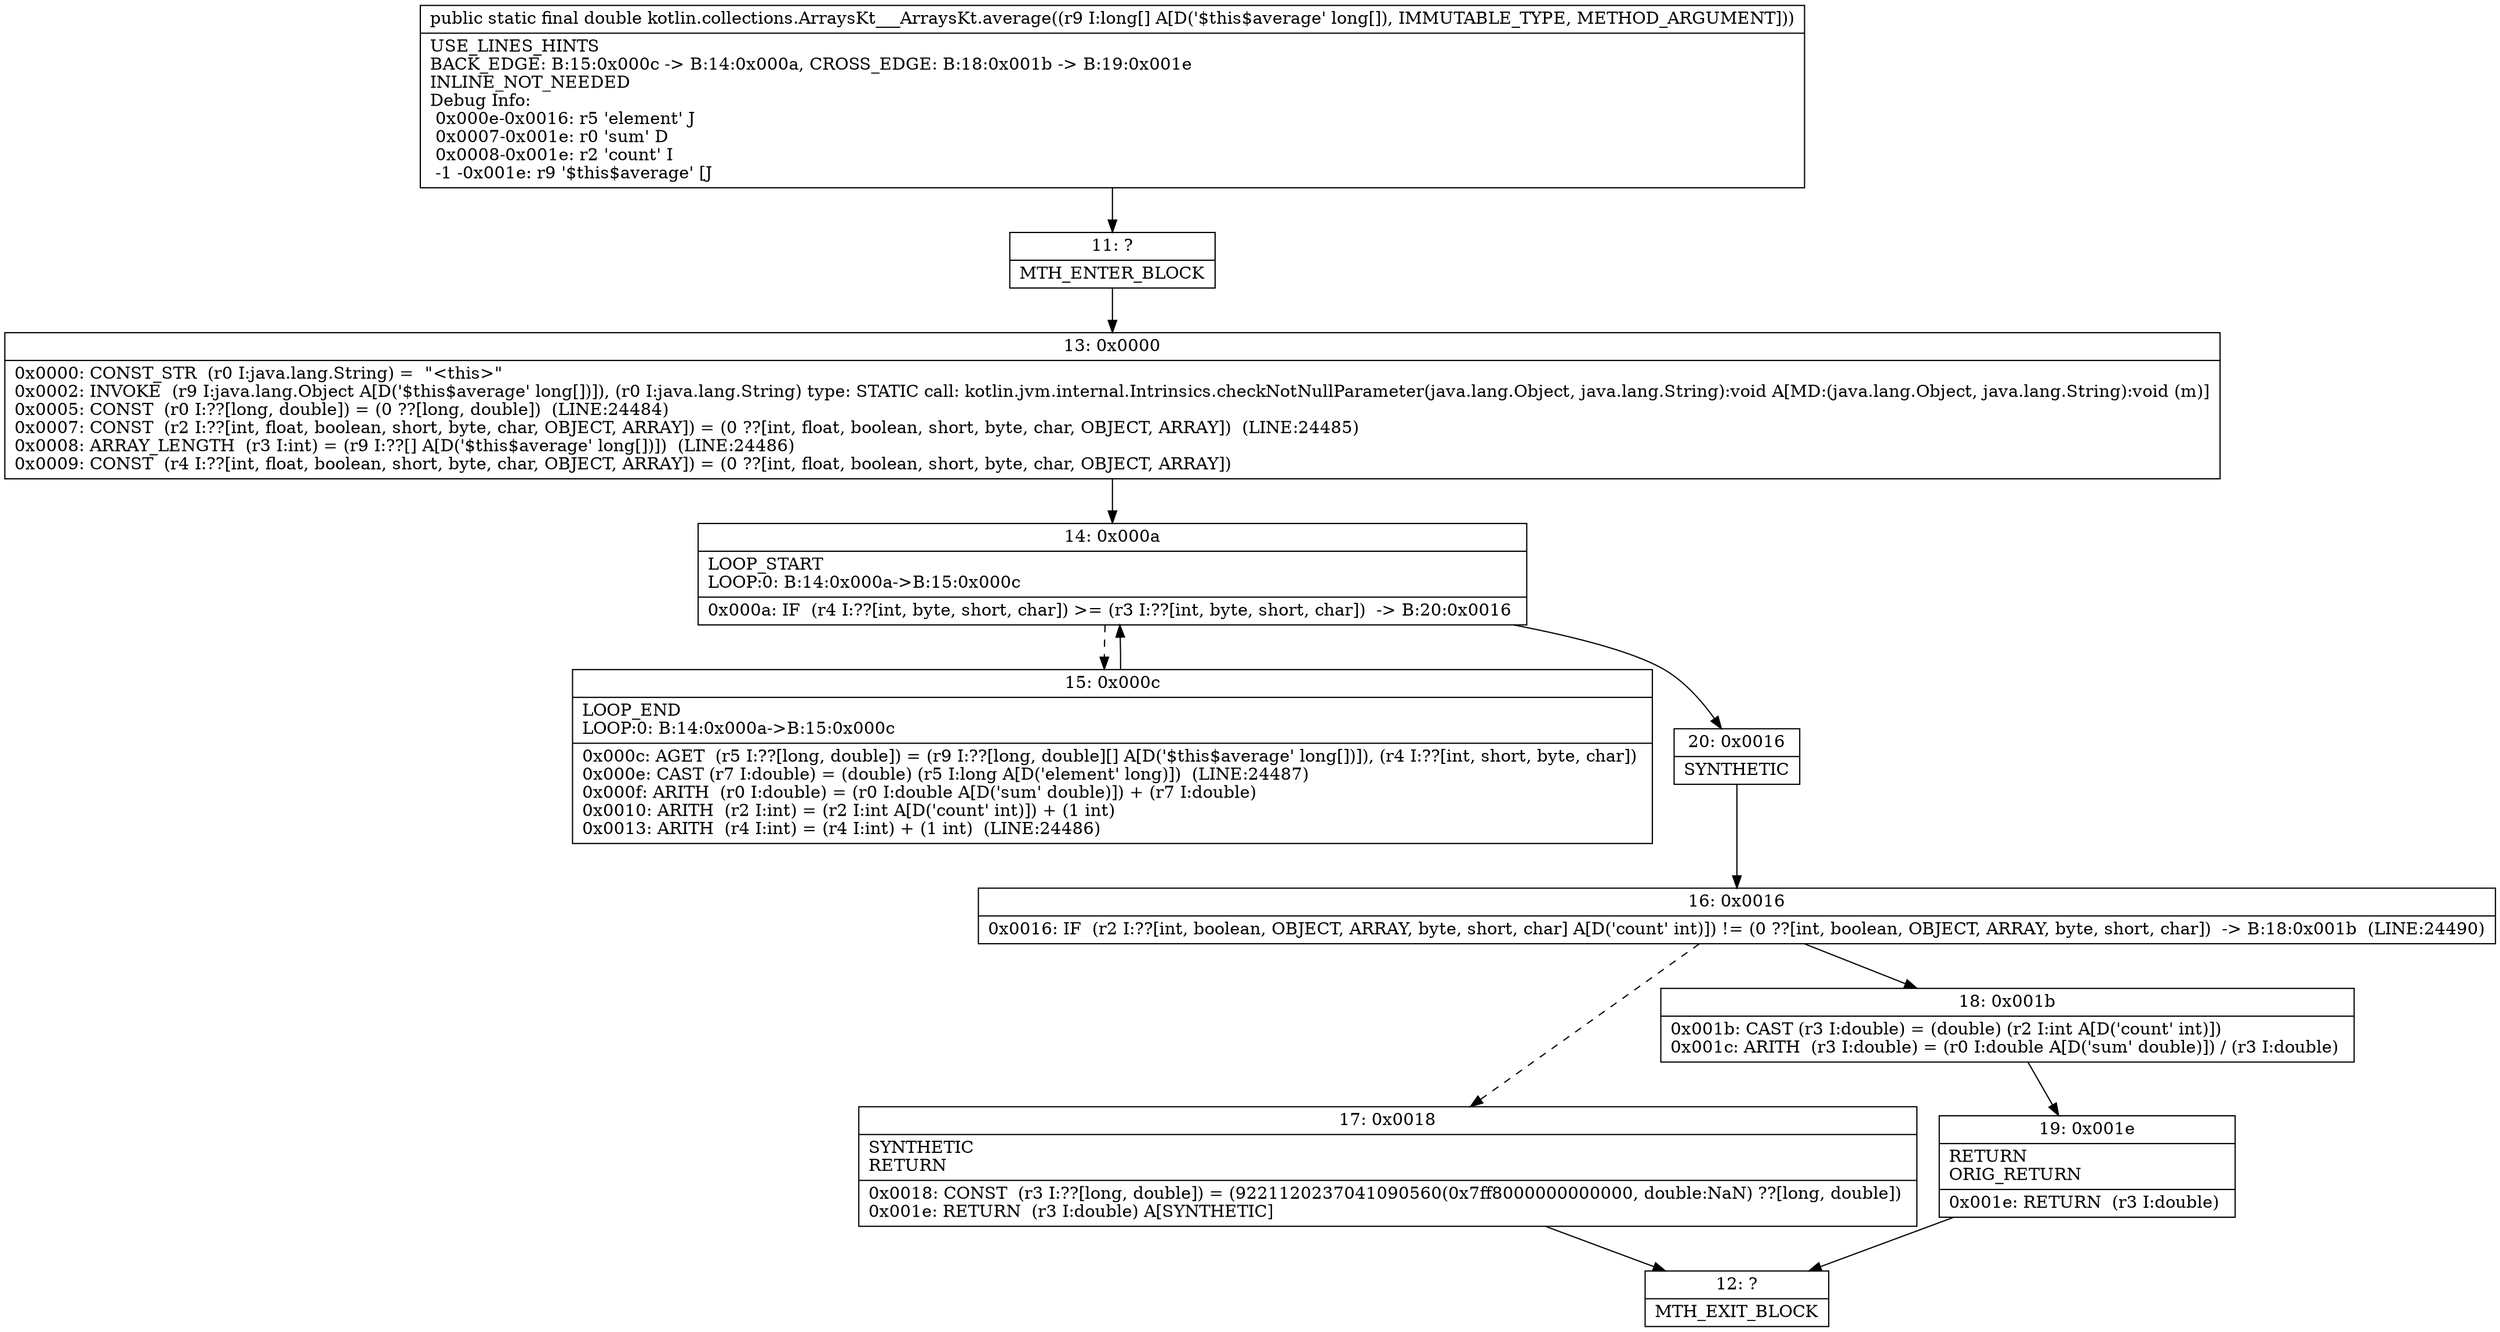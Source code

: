 digraph "CFG forkotlin.collections.ArraysKt___ArraysKt.average([J)D" {
Node_11 [shape=record,label="{11\:\ ?|MTH_ENTER_BLOCK\l}"];
Node_13 [shape=record,label="{13\:\ 0x0000|0x0000: CONST_STR  (r0 I:java.lang.String) =  \"\<this\>\" \l0x0002: INVOKE  (r9 I:java.lang.Object A[D('$this$average' long[])]), (r0 I:java.lang.String) type: STATIC call: kotlin.jvm.internal.Intrinsics.checkNotNullParameter(java.lang.Object, java.lang.String):void A[MD:(java.lang.Object, java.lang.String):void (m)]\l0x0005: CONST  (r0 I:??[long, double]) = (0 ??[long, double])  (LINE:24484)\l0x0007: CONST  (r2 I:??[int, float, boolean, short, byte, char, OBJECT, ARRAY]) = (0 ??[int, float, boolean, short, byte, char, OBJECT, ARRAY])  (LINE:24485)\l0x0008: ARRAY_LENGTH  (r3 I:int) = (r9 I:??[] A[D('$this$average' long[])])  (LINE:24486)\l0x0009: CONST  (r4 I:??[int, float, boolean, short, byte, char, OBJECT, ARRAY]) = (0 ??[int, float, boolean, short, byte, char, OBJECT, ARRAY]) \l}"];
Node_14 [shape=record,label="{14\:\ 0x000a|LOOP_START\lLOOP:0: B:14:0x000a\-\>B:15:0x000c\l|0x000a: IF  (r4 I:??[int, byte, short, char]) \>= (r3 I:??[int, byte, short, char])  \-\> B:20:0x0016 \l}"];
Node_15 [shape=record,label="{15\:\ 0x000c|LOOP_END\lLOOP:0: B:14:0x000a\-\>B:15:0x000c\l|0x000c: AGET  (r5 I:??[long, double]) = (r9 I:??[long, double][] A[D('$this$average' long[])]), (r4 I:??[int, short, byte, char]) \l0x000e: CAST (r7 I:double) = (double) (r5 I:long A[D('element' long)])  (LINE:24487)\l0x000f: ARITH  (r0 I:double) = (r0 I:double A[D('sum' double)]) + (r7 I:double) \l0x0010: ARITH  (r2 I:int) = (r2 I:int A[D('count' int)]) + (1 int) \l0x0013: ARITH  (r4 I:int) = (r4 I:int) + (1 int)  (LINE:24486)\l}"];
Node_20 [shape=record,label="{20\:\ 0x0016|SYNTHETIC\l}"];
Node_16 [shape=record,label="{16\:\ 0x0016|0x0016: IF  (r2 I:??[int, boolean, OBJECT, ARRAY, byte, short, char] A[D('count' int)]) != (0 ??[int, boolean, OBJECT, ARRAY, byte, short, char])  \-\> B:18:0x001b  (LINE:24490)\l}"];
Node_17 [shape=record,label="{17\:\ 0x0018|SYNTHETIC\lRETURN\l|0x0018: CONST  (r3 I:??[long, double]) = (9221120237041090560(0x7ff8000000000000, double:NaN) ??[long, double]) \l0x001e: RETURN  (r3 I:double) A[SYNTHETIC]\l}"];
Node_12 [shape=record,label="{12\:\ ?|MTH_EXIT_BLOCK\l}"];
Node_18 [shape=record,label="{18\:\ 0x001b|0x001b: CAST (r3 I:double) = (double) (r2 I:int A[D('count' int)]) \l0x001c: ARITH  (r3 I:double) = (r0 I:double A[D('sum' double)]) \/ (r3 I:double) \l}"];
Node_19 [shape=record,label="{19\:\ 0x001e|RETURN\lORIG_RETURN\l|0x001e: RETURN  (r3 I:double) \l}"];
MethodNode[shape=record,label="{public static final double kotlin.collections.ArraysKt___ArraysKt.average((r9 I:long[] A[D('$this$average' long[]), IMMUTABLE_TYPE, METHOD_ARGUMENT]))  | USE_LINES_HINTS\lBACK_EDGE: B:15:0x000c \-\> B:14:0x000a, CROSS_EDGE: B:18:0x001b \-\> B:19:0x001e\lINLINE_NOT_NEEDED\lDebug Info:\l  0x000e\-0x0016: r5 'element' J\l  0x0007\-0x001e: r0 'sum' D\l  0x0008\-0x001e: r2 'count' I\l  \-1 \-0x001e: r9 '$this$average' [J\l}"];
MethodNode -> Node_11;Node_11 -> Node_13;
Node_13 -> Node_14;
Node_14 -> Node_15[style=dashed];
Node_14 -> Node_20;
Node_15 -> Node_14;
Node_20 -> Node_16;
Node_16 -> Node_17[style=dashed];
Node_16 -> Node_18;
Node_17 -> Node_12;
Node_18 -> Node_19;
Node_19 -> Node_12;
}

